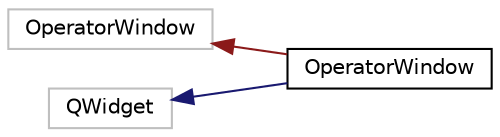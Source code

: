 digraph "Graphical Class Hierarchy"
{
 // LATEX_PDF_SIZE
  edge [fontname="Helvetica",fontsize="10",labelfontname="Helvetica",labelfontsize="10"];
  node [fontname="Helvetica",fontsize="10",shape=record];
  rankdir="LR";
  Node9 [label="OperatorWindow",height=0.2,width=0.4,color="grey75", fillcolor="white", style="filled",tooltip=" "];
  Node9 -> Node0 [dir="back",color="firebrick4",fontsize="10",style="solid",fontname="Helvetica"];
  Node0 [label="OperatorWindow",height=0.2,width=0.4,color="black", fillcolor="white", style="filled",URL="$class_operator_window.html",tooltip=" "];
  Node7 [label="QWidget",height=0.2,width=0.4,color="grey75", fillcolor="white", style="filled",tooltip=" "];
  Node7 -> Node0 [dir="back",color="midnightblue",fontsize="10",style="solid",fontname="Helvetica"];
}
